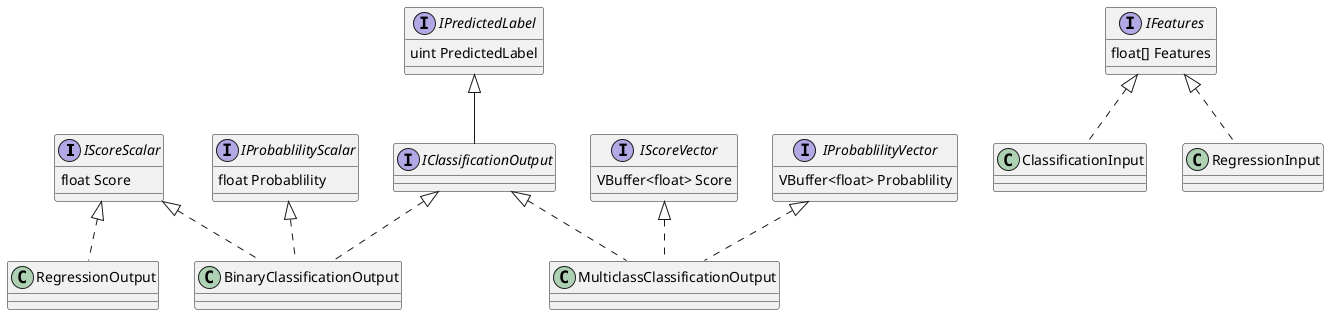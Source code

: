 @startuml

interface IScoreScalar
{
    float Score 
}

interface IScoreVector
{
    VBuffer<float> Score 
}

interface IProbablilityScalar
{
    float Probablility
}

interface IProbablilityVector
{
    VBuffer<float> Probablility 
}

interface IFeatures
{
    float[] Features 
}

interface IPredictedLabel
{
    uint PredictedLabel 
}

class ClassificationInput 
{

}

interface IClassificationOutput 
{

}

class RegressionInput 
{

}

class RegressionOutput 
{

}

class BinaryClassificationOutput {

}

class MulticlassClassificationOutput {
    
}


IFeatures <|.. ClassificationInput
IFeatures <|.. RegressionInput
IScoreScalar <|.. RegressionOutput
IPredictedLabel <|-- IClassificationOutput
IClassificationOutput <|.. BinaryClassificationOutput
IScoreScalar <|.. BinaryClassificationOutput
IProbablilityScalar <|.. BinaryClassificationOutput
IClassificationOutput <|.. MulticlassClassificationOutput
IScoreVector <|.. MulticlassClassificationOutput
IProbablilityVector <|.. MulticlassClassificationOutput
@enduml

